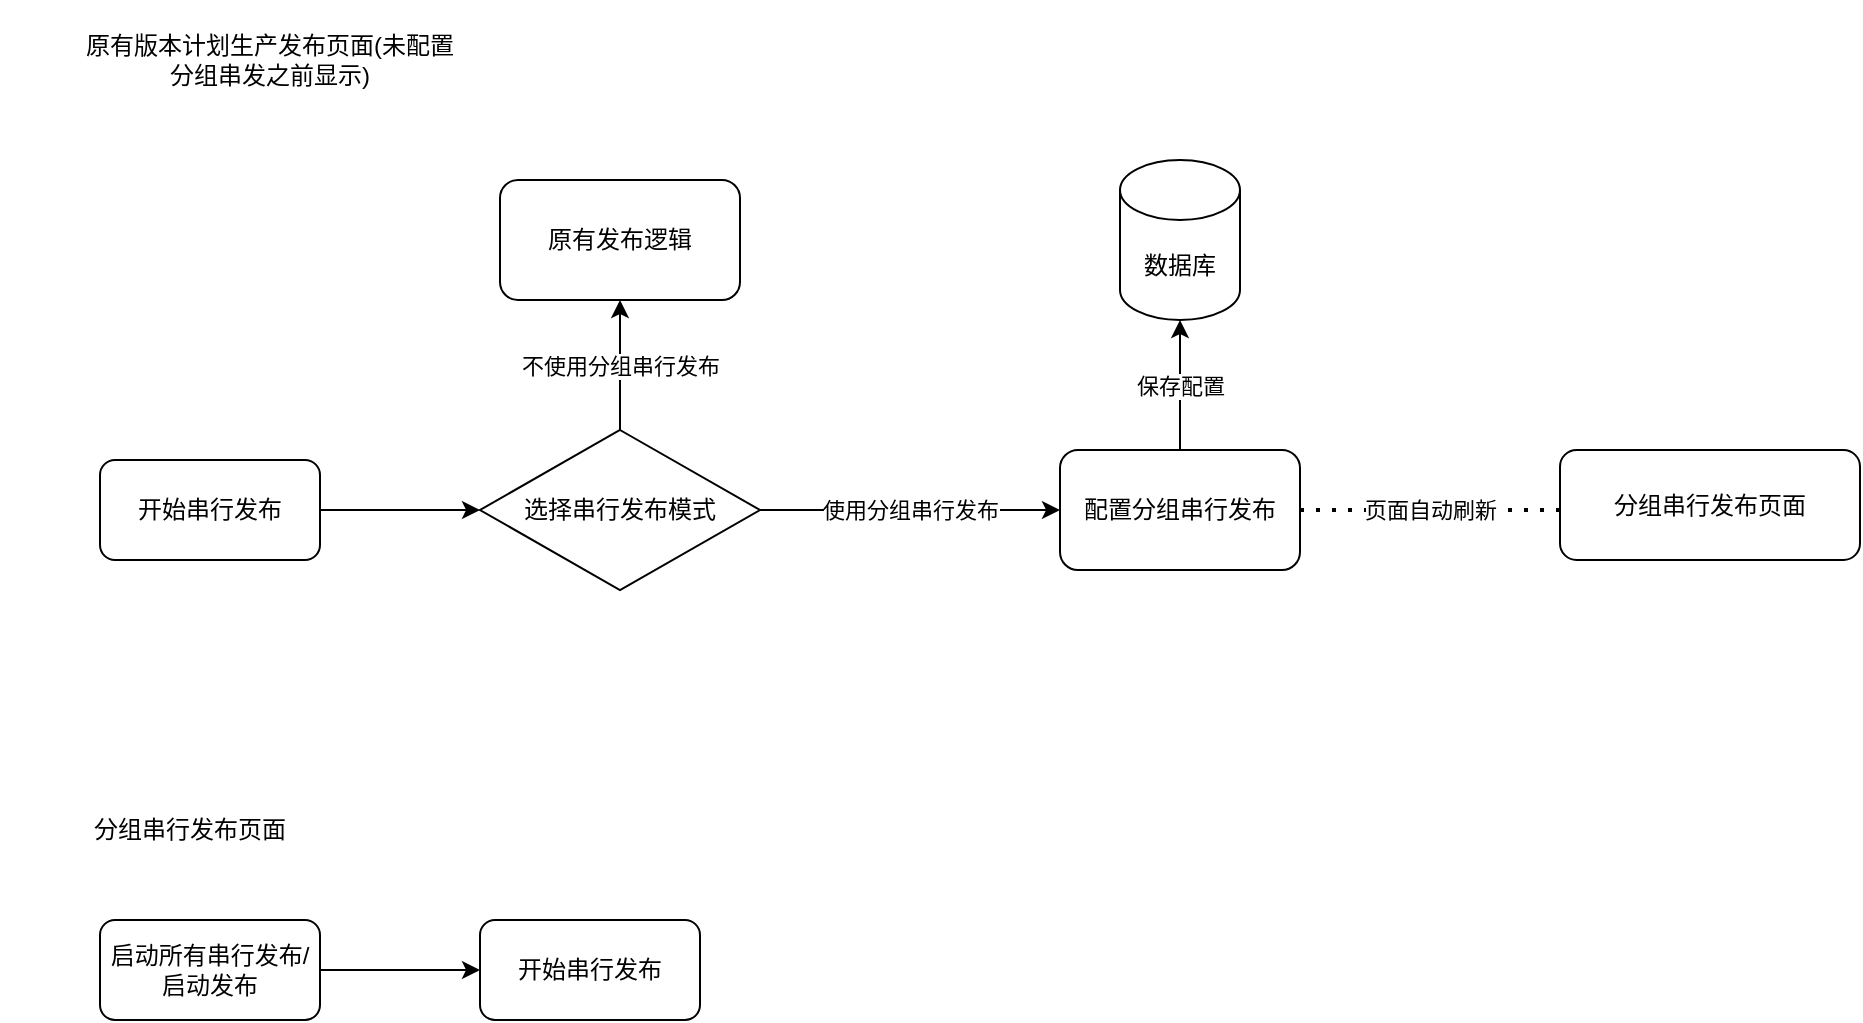 <mxfile version="14.9.1" type="github">
  <diagram id="wjQlgHkREV75fNfG-BaF" name="Page-1">
    <mxGraphModel dx="1550" dy="2004" grid="1" gridSize="10" guides="1" tooltips="1" connect="1" arrows="1" fold="1" page="1" pageScale="1" pageWidth="827" pageHeight="1169" math="0" shadow="0">
      <root>
        <mxCell id="0" />
        <mxCell id="1" parent="0" />
        <mxCell id="Q2SOHH1CEXgP1fRX4kdI-5" style="edgeStyle=orthogonalEdgeStyle;rounded=0;orthogonalLoop=1;jettySize=auto;html=1;exitX=1;exitY=0.5;exitDx=0;exitDy=0;" parent="1" source="Q2SOHH1CEXgP1fRX4kdI-1" target="Q2SOHH1CEXgP1fRX4kdI-4" edge="1">
          <mxGeometry relative="1" as="geometry" />
        </mxCell>
        <mxCell id="Q2SOHH1CEXgP1fRX4kdI-1" value="开始串行发布" style="rounded=1;whiteSpace=wrap;html=1;" parent="1" vertex="1">
          <mxGeometry x="70" y="190" width="110" height="50" as="geometry" />
        </mxCell>
        <mxCell id="Q2SOHH1CEXgP1fRX4kdI-7" value="不使用分组串行发布" style="edgeStyle=orthogonalEdgeStyle;rounded=0;orthogonalLoop=1;jettySize=auto;html=1;exitX=0.5;exitY=0;exitDx=0;exitDy=0;entryX=0.5;entryY=1;entryDx=0;entryDy=0;" parent="1" source="Q2SOHH1CEXgP1fRX4kdI-4" target="Q2SOHH1CEXgP1fRX4kdI-6" edge="1">
          <mxGeometry relative="1" as="geometry" />
        </mxCell>
        <mxCell id="Q2SOHH1CEXgP1fRX4kdI-8" value="使用分组串行发布" style="edgeStyle=orthogonalEdgeStyle;rounded=0;orthogonalLoop=1;jettySize=auto;html=1;exitX=1;exitY=0.5;exitDx=0;exitDy=0;" parent="1" source="Q2SOHH1CEXgP1fRX4kdI-4" target="Q2SOHH1CEXgP1fRX4kdI-9" edge="1">
          <mxGeometry relative="1" as="geometry">
            <mxPoint x="510" y="215" as="targetPoint" />
          </mxGeometry>
        </mxCell>
        <mxCell id="Q2SOHH1CEXgP1fRX4kdI-4" value="选择串行发布模式" style="rhombus;whiteSpace=wrap;html=1;" parent="1" vertex="1">
          <mxGeometry x="260" y="175" width="140" height="80" as="geometry" />
        </mxCell>
        <mxCell id="Q2SOHH1CEXgP1fRX4kdI-6" value="原有发布逻辑" style="rounded=1;whiteSpace=wrap;html=1;" parent="1" vertex="1">
          <mxGeometry x="270" y="50" width="120" height="60" as="geometry" />
        </mxCell>
        <mxCell id="Q2SOHH1CEXgP1fRX4kdI-9" value="配置分组串行发布" style="rounded=1;whiteSpace=wrap;html=1;" parent="1" vertex="1">
          <mxGeometry x="550" y="185" width="120" height="60" as="geometry" />
        </mxCell>
        <mxCell id="Q2SOHH1CEXgP1fRX4kdI-11" value="数据库" style="shape=cylinder3;whiteSpace=wrap;html=1;boundedLbl=1;backgroundOutline=1;size=15;" parent="1" vertex="1">
          <mxGeometry x="580" y="40" width="60" height="80" as="geometry" />
        </mxCell>
        <mxCell id="Q2SOHH1CEXgP1fRX4kdI-16" value="页面自动刷新" style="endArrow=none;dashed=1;html=1;dashPattern=1 3;strokeWidth=2;exitX=1;exitY=0.5;exitDx=0;exitDy=0;entryX=0;entryY=0.5;entryDx=0;entryDy=0;" parent="1" source="Q2SOHH1CEXgP1fRX4kdI-9" edge="1">
          <mxGeometry width="50" height="50" relative="1" as="geometry">
            <mxPoint x="690" y="250" as="sourcePoint" />
            <mxPoint x="800" y="215" as="targetPoint" />
          </mxGeometry>
        </mxCell>
        <mxCell id="Q2SOHH1CEXgP1fRX4kdI-20" value="分组串行发布页面" style="rounded=1;whiteSpace=wrap;html=1;" parent="1" vertex="1">
          <mxGeometry x="800" y="185" width="150" height="55" as="geometry" />
        </mxCell>
        <mxCell id="Q2SOHH1CEXgP1fRX4kdI-21" value="保存配置" style="edgeStyle=orthogonalEdgeStyle;rounded=0;orthogonalLoop=1;jettySize=auto;html=1;exitX=0.5;exitY=0;exitDx=0;exitDy=0;" parent="1" source="Q2SOHH1CEXgP1fRX4kdI-9" edge="1">
          <mxGeometry relative="1" as="geometry">
            <mxPoint x="610" y="245" as="sourcePoint" />
            <mxPoint x="610" y="120" as="targetPoint" />
          </mxGeometry>
        </mxCell>
        <mxCell id="Q2SOHH1CEXgP1fRX4kdI-28" style="edgeStyle=orthogonalEdgeStyle;rounded=0;orthogonalLoop=1;jettySize=auto;html=1;exitX=1;exitY=0.5;exitDx=0;exitDy=0;" parent="1" source="Q2SOHH1CEXgP1fRX4kdI-27" edge="1">
          <mxGeometry relative="1" as="geometry">
            <mxPoint x="260" y="445" as="targetPoint" />
          </mxGeometry>
        </mxCell>
        <mxCell id="Q2SOHH1CEXgP1fRX4kdI-27" value="启动所有串行发布/启动发布" style="rounded=1;whiteSpace=wrap;html=1;" parent="1" vertex="1">
          <mxGeometry x="70" y="420" width="110" height="50" as="geometry" />
        </mxCell>
        <mxCell id="Q2SOHH1CEXgP1fRX4kdI-29" value="开始串行发布" style="rounded=1;whiteSpace=wrap;html=1;" parent="1" vertex="1">
          <mxGeometry x="260" y="420" width="110" height="50" as="geometry" />
        </mxCell>
        <mxCell id="-3DCe1lXib2HX8ghDhXW-1" value="分组串行发布页面" style="text;html=1;strokeColor=none;fillColor=none;align=center;verticalAlign=middle;whiteSpace=wrap;rounded=0;" vertex="1" parent="1">
          <mxGeometry x="20" y="350" width="190" height="50" as="geometry" />
        </mxCell>
        <mxCell id="-3DCe1lXib2HX8ghDhXW-2" value="原有版本计划生产发布页面(未配置分组串发之前显示)" style="text;html=1;strokeColor=none;fillColor=none;align=center;verticalAlign=middle;whiteSpace=wrap;rounded=0;" vertex="1" parent="1">
          <mxGeometry x="60" y="-40" width="190" height="60" as="geometry" />
        </mxCell>
      </root>
    </mxGraphModel>
  </diagram>
</mxfile>
